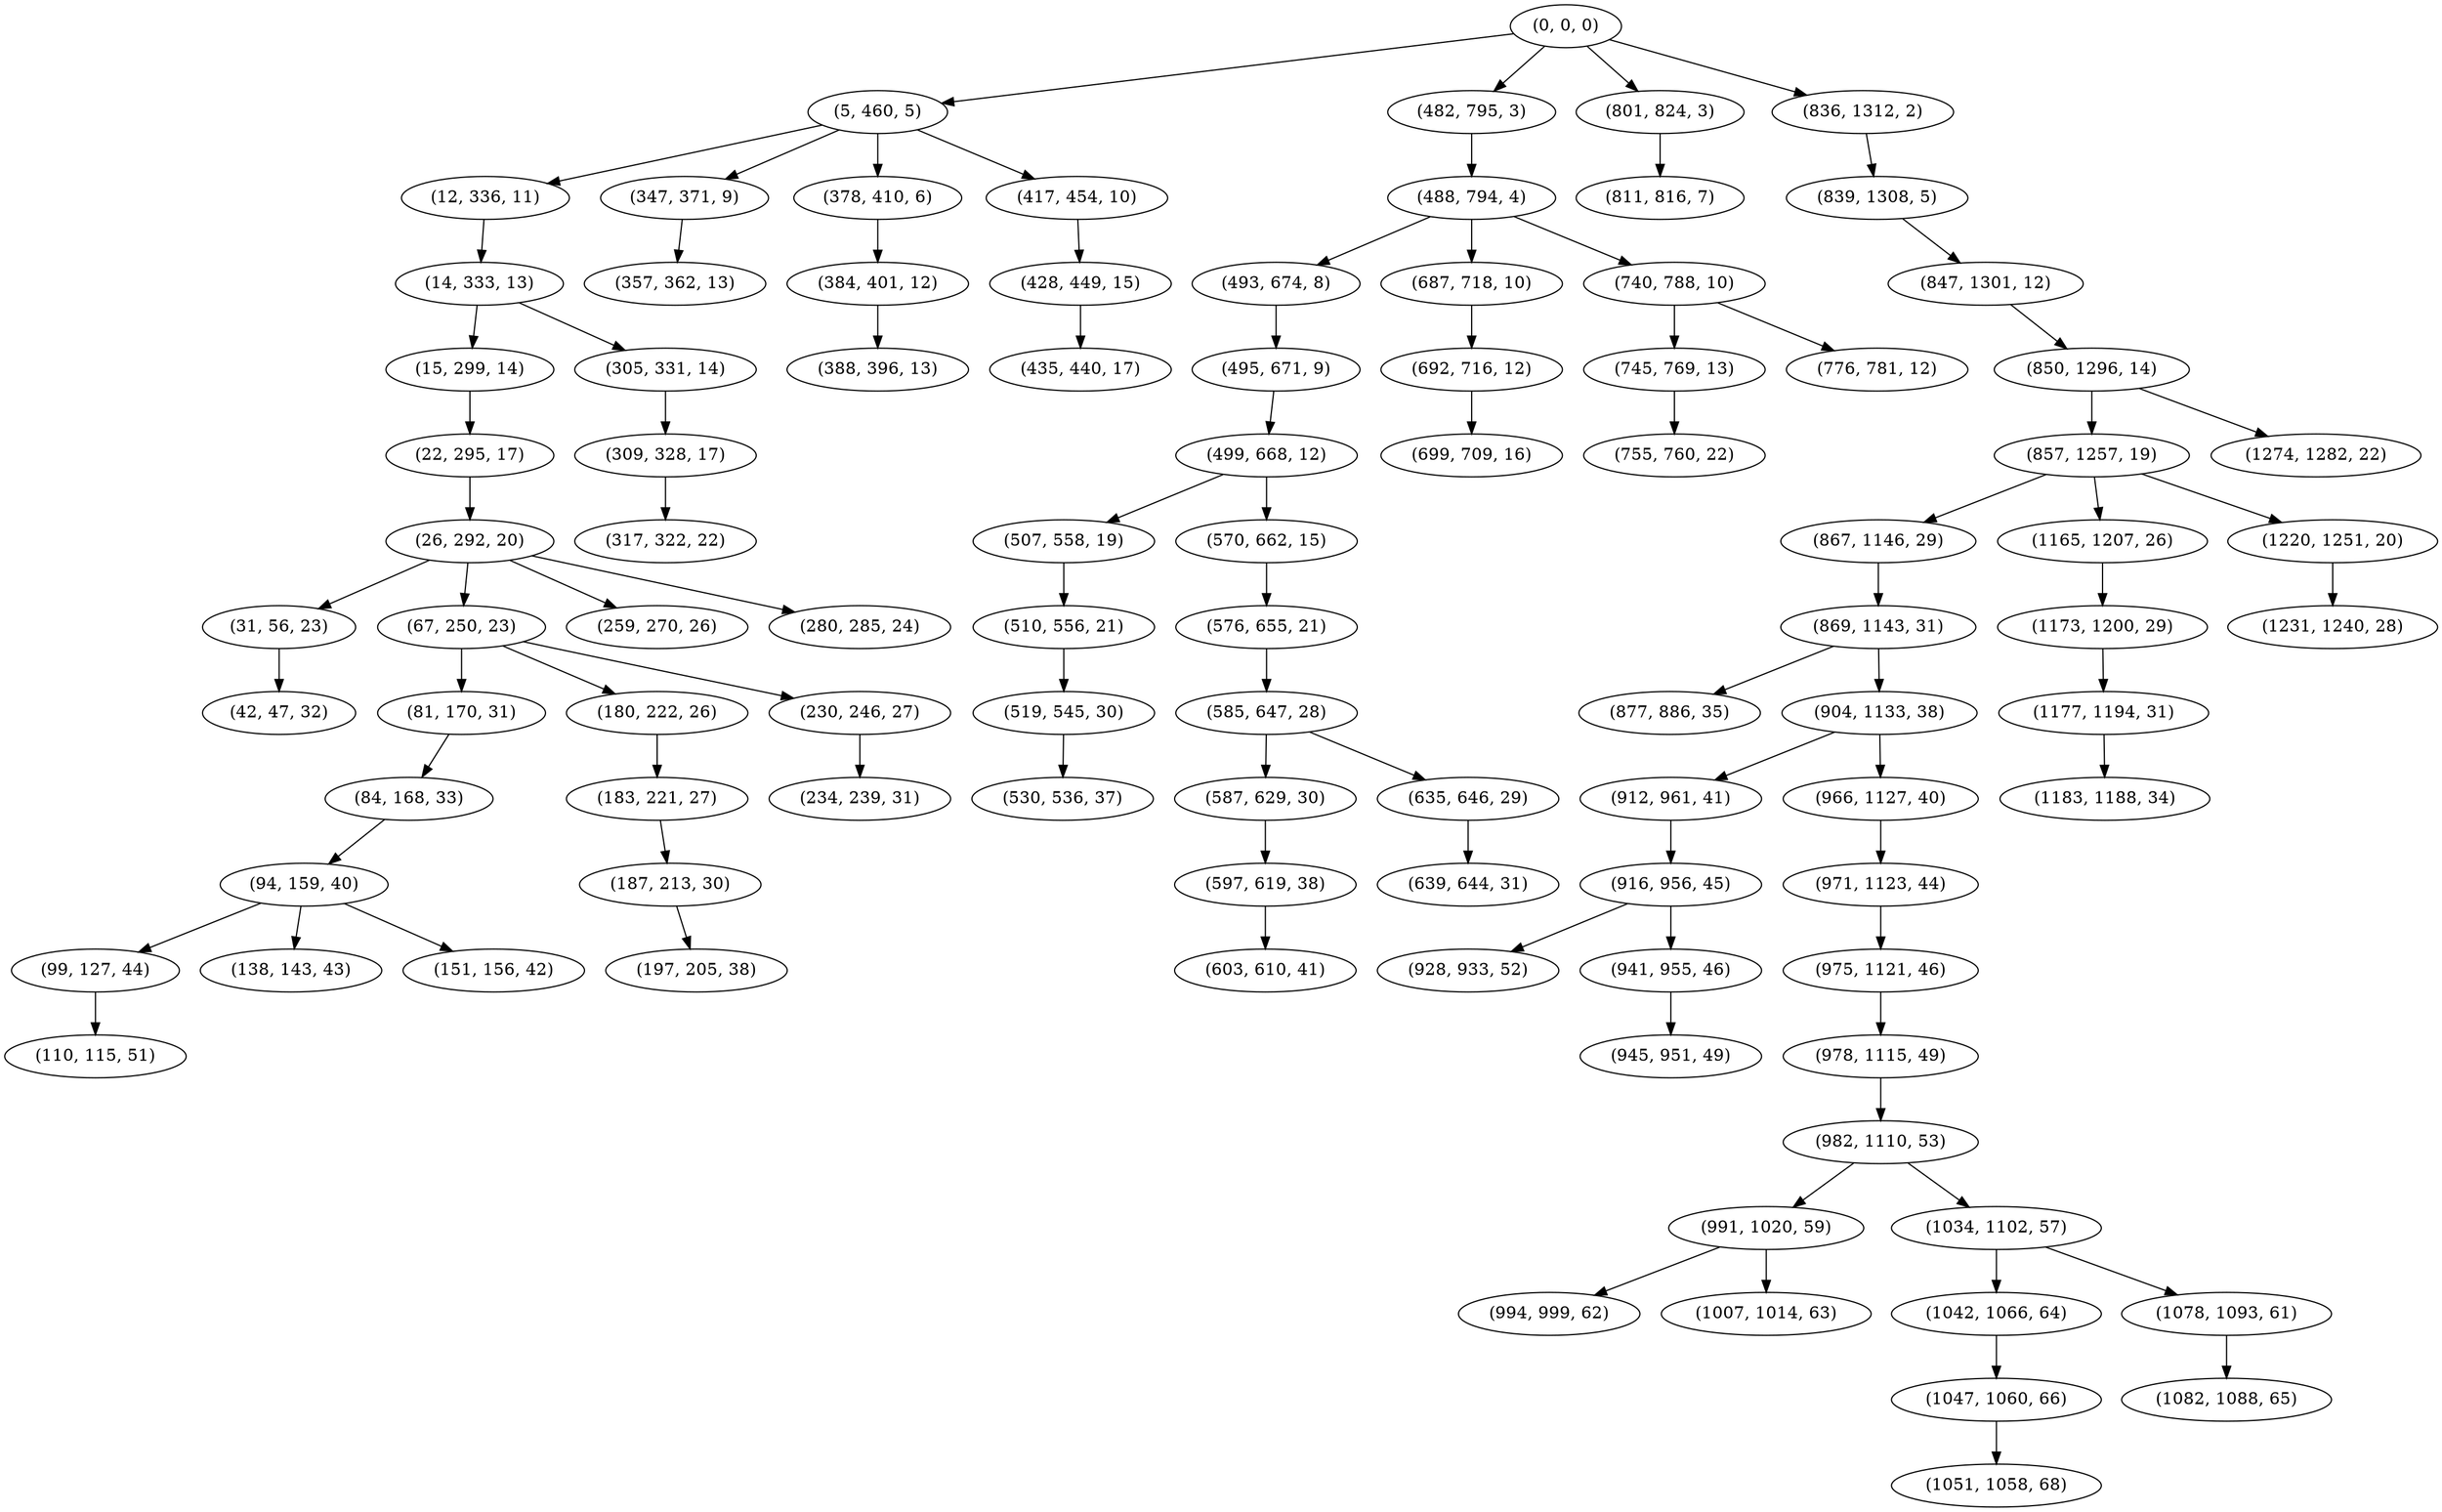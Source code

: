 digraph tree {
    "(0, 0, 0)";
    "(5, 460, 5)";
    "(12, 336, 11)";
    "(14, 333, 13)";
    "(15, 299, 14)";
    "(22, 295, 17)";
    "(26, 292, 20)";
    "(31, 56, 23)";
    "(42, 47, 32)";
    "(67, 250, 23)";
    "(81, 170, 31)";
    "(84, 168, 33)";
    "(94, 159, 40)";
    "(99, 127, 44)";
    "(110, 115, 51)";
    "(138, 143, 43)";
    "(151, 156, 42)";
    "(180, 222, 26)";
    "(183, 221, 27)";
    "(187, 213, 30)";
    "(197, 205, 38)";
    "(230, 246, 27)";
    "(234, 239, 31)";
    "(259, 270, 26)";
    "(280, 285, 24)";
    "(305, 331, 14)";
    "(309, 328, 17)";
    "(317, 322, 22)";
    "(347, 371, 9)";
    "(357, 362, 13)";
    "(378, 410, 6)";
    "(384, 401, 12)";
    "(388, 396, 13)";
    "(417, 454, 10)";
    "(428, 449, 15)";
    "(435, 440, 17)";
    "(482, 795, 3)";
    "(488, 794, 4)";
    "(493, 674, 8)";
    "(495, 671, 9)";
    "(499, 668, 12)";
    "(507, 558, 19)";
    "(510, 556, 21)";
    "(519, 545, 30)";
    "(530, 536, 37)";
    "(570, 662, 15)";
    "(576, 655, 21)";
    "(585, 647, 28)";
    "(587, 629, 30)";
    "(597, 619, 38)";
    "(603, 610, 41)";
    "(635, 646, 29)";
    "(639, 644, 31)";
    "(687, 718, 10)";
    "(692, 716, 12)";
    "(699, 709, 16)";
    "(740, 788, 10)";
    "(745, 769, 13)";
    "(755, 760, 22)";
    "(776, 781, 12)";
    "(801, 824, 3)";
    "(811, 816, 7)";
    "(836, 1312, 2)";
    "(839, 1308, 5)";
    "(847, 1301, 12)";
    "(850, 1296, 14)";
    "(857, 1257, 19)";
    "(867, 1146, 29)";
    "(869, 1143, 31)";
    "(877, 886, 35)";
    "(904, 1133, 38)";
    "(912, 961, 41)";
    "(916, 956, 45)";
    "(928, 933, 52)";
    "(941, 955, 46)";
    "(945, 951, 49)";
    "(966, 1127, 40)";
    "(971, 1123, 44)";
    "(975, 1121, 46)";
    "(978, 1115, 49)";
    "(982, 1110, 53)";
    "(991, 1020, 59)";
    "(994, 999, 62)";
    "(1007, 1014, 63)";
    "(1034, 1102, 57)";
    "(1042, 1066, 64)";
    "(1047, 1060, 66)";
    "(1051, 1058, 68)";
    "(1078, 1093, 61)";
    "(1082, 1088, 65)";
    "(1165, 1207, 26)";
    "(1173, 1200, 29)";
    "(1177, 1194, 31)";
    "(1183, 1188, 34)";
    "(1220, 1251, 20)";
    "(1231, 1240, 28)";
    "(1274, 1282, 22)";
    "(0, 0, 0)" -> "(5, 460, 5)";
    "(0, 0, 0)" -> "(482, 795, 3)";
    "(0, 0, 0)" -> "(801, 824, 3)";
    "(0, 0, 0)" -> "(836, 1312, 2)";
    "(5, 460, 5)" -> "(12, 336, 11)";
    "(5, 460, 5)" -> "(347, 371, 9)";
    "(5, 460, 5)" -> "(378, 410, 6)";
    "(5, 460, 5)" -> "(417, 454, 10)";
    "(12, 336, 11)" -> "(14, 333, 13)";
    "(14, 333, 13)" -> "(15, 299, 14)";
    "(14, 333, 13)" -> "(305, 331, 14)";
    "(15, 299, 14)" -> "(22, 295, 17)";
    "(22, 295, 17)" -> "(26, 292, 20)";
    "(26, 292, 20)" -> "(31, 56, 23)";
    "(26, 292, 20)" -> "(67, 250, 23)";
    "(26, 292, 20)" -> "(259, 270, 26)";
    "(26, 292, 20)" -> "(280, 285, 24)";
    "(31, 56, 23)" -> "(42, 47, 32)";
    "(67, 250, 23)" -> "(81, 170, 31)";
    "(67, 250, 23)" -> "(180, 222, 26)";
    "(67, 250, 23)" -> "(230, 246, 27)";
    "(81, 170, 31)" -> "(84, 168, 33)";
    "(84, 168, 33)" -> "(94, 159, 40)";
    "(94, 159, 40)" -> "(99, 127, 44)";
    "(94, 159, 40)" -> "(138, 143, 43)";
    "(94, 159, 40)" -> "(151, 156, 42)";
    "(99, 127, 44)" -> "(110, 115, 51)";
    "(180, 222, 26)" -> "(183, 221, 27)";
    "(183, 221, 27)" -> "(187, 213, 30)";
    "(187, 213, 30)" -> "(197, 205, 38)";
    "(230, 246, 27)" -> "(234, 239, 31)";
    "(305, 331, 14)" -> "(309, 328, 17)";
    "(309, 328, 17)" -> "(317, 322, 22)";
    "(347, 371, 9)" -> "(357, 362, 13)";
    "(378, 410, 6)" -> "(384, 401, 12)";
    "(384, 401, 12)" -> "(388, 396, 13)";
    "(417, 454, 10)" -> "(428, 449, 15)";
    "(428, 449, 15)" -> "(435, 440, 17)";
    "(482, 795, 3)" -> "(488, 794, 4)";
    "(488, 794, 4)" -> "(493, 674, 8)";
    "(488, 794, 4)" -> "(687, 718, 10)";
    "(488, 794, 4)" -> "(740, 788, 10)";
    "(493, 674, 8)" -> "(495, 671, 9)";
    "(495, 671, 9)" -> "(499, 668, 12)";
    "(499, 668, 12)" -> "(507, 558, 19)";
    "(499, 668, 12)" -> "(570, 662, 15)";
    "(507, 558, 19)" -> "(510, 556, 21)";
    "(510, 556, 21)" -> "(519, 545, 30)";
    "(519, 545, 30)" -> "(530, 536, 37)";
    "(570, 662, 15)" -> "(576, 655, 21)";
    "(576, 655, 21)" -> "(585, 647, 28)";
    "(585, 647, 28)" -> "(587, 629, 30)";
    "(585, 647, 28)" -> "(635, 646, 29)";
    "(587, 629, 30)" -> "(597, 619, 38)";
    "(597, 619, 38)" -> "(603, 610, 41)";
    "(635, 646, 29)" -> "(639, 644, 31)";
    "(687, 718, 10)" -> "(692, 716, 12)";
    "(692, 716, 12)" -> "(699, 709, 16)";
    "(740, 788, 10)" -> "(745, 769, 13)";
    "(740, 788, 10)" -> "(776, 781, 12)";
    "(745, 769, 13)" -> "(755, 760, 22)";
    "(801, 824, 3)" -> "(811, 816, 7)";
    "(836, 1312, 2)" -> "(839, 1308, 5)";
    "(839, 1308, 5)" -> "(847, 1301, 12)";
    "(847, 1301, 12)" -> "(850, 1296, 14)";
    "(850, 1296, 14)" -> "(857, 1257, 19)";
    "(850, 1296, 14)" -> "(1274, 1282, 22)";
    "(857, 1257, 19)" -> "(867, 1146, 29)";
    "(857, 1257, 19)" -> "(1165, 1207, 26)";
    "(857, 1257, 19)" -> "(1220, 1251, 20)";
    "(867, 1146, 29)" -> "(869, 1143, 31)";
    "(869, 1143, 31)" -> "(877, 886, 35)";
    "(869, 1143, 31)" -> "(904, 1133, 38)";
    "(904, 1133, 38)" -> "(912, 961, 41)";
    "(904, 1133, 38)" -> "(966, 1127, 40)";
    "(912, 961, 41)" -> "(916, 956, 45)";
    "(916, 956, 45)" -> "(928, 933, 52)";
    "(916, 956, 45)" -> "(941, 955, 46)";
    "(941, 955, 46)" -> "(945, 951, 49)";
    "(966, 1127, 40)" -> "(971, 1123, 44)";
    "(971, 1123, 44)" -> "(975, 1121, 46)";
    "(975, 1121, 46)" -> "(978, 1115, 49)";
    "(978, 1115, 49)" -> "(982, 1110, 53)";
    "(982, 1110, 53)" -> "(991, 1020, 59)";
    "(982, 1110, 53)" -> "(1034, 1102, 57)";
    "(991, 1020, 59)" -> "(994, 999, 62)";
    "(991, 1020, 59)" -> "(1007, 1014, 63)";
    "(1034, 1102, 57)" -> "(1042, 1066, 64)";
    "(1034, 1102, 57)" -> "(1078, 1093, 61)";
    "(1042, 1066, 64)" -> "(1047, 1060, 66)";
    "(1047, 1060, 66)" -> "(1051, 1058, 68)";
    "(1078, 1093, 61)" -> "(1082, 1088, 65)";
    "(1165, 1207, 26)" -> "(1173, 1200, 29)";
    "(1173, 1200, 29)" -> "(1177, 1194, 31)";
    "(1177, 1194, 31)" -> "(1183, 1188, 34)";
    "(1220, 1251, 20)" -> "(1231, 1240, 28)";
}
